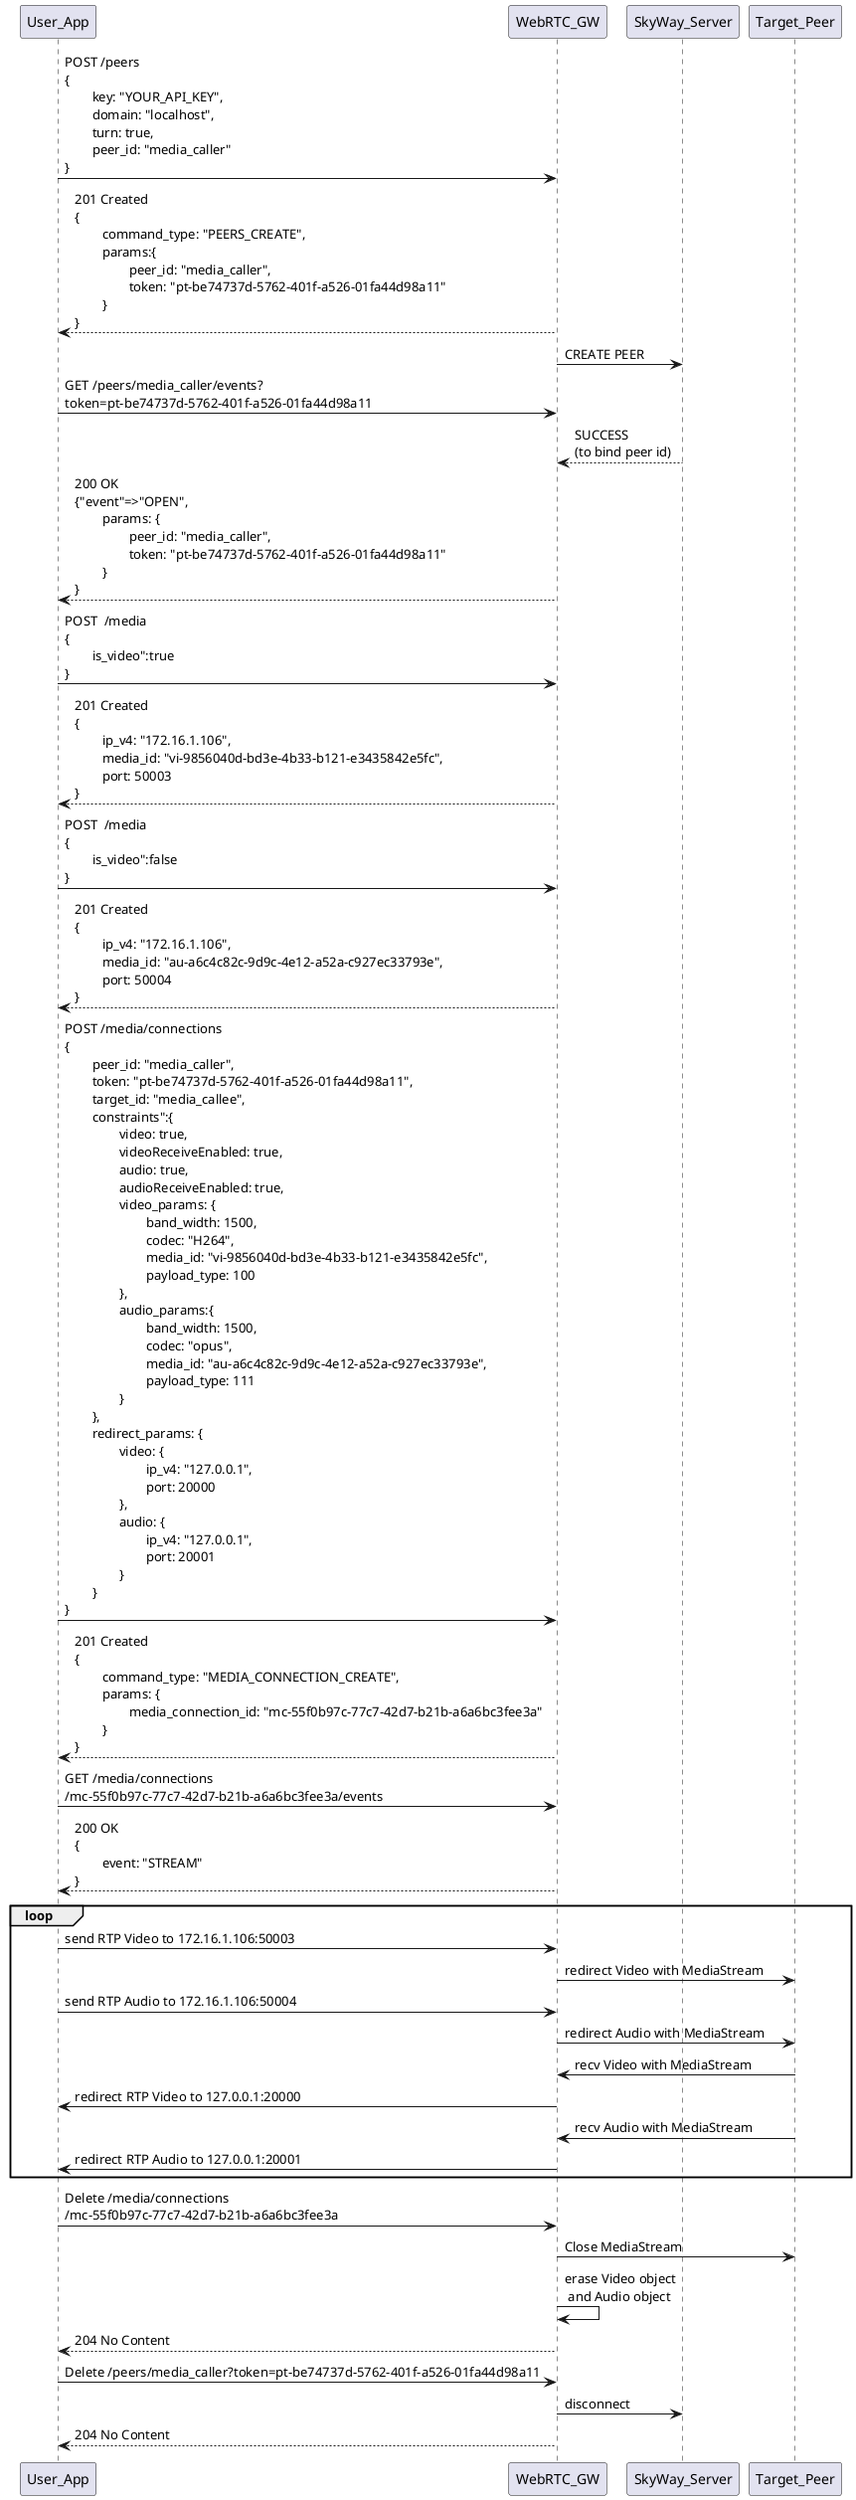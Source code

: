 @startuml

User_App -> WebRTC_GW: POST /peers \n{\n\tkey: "YOUR_API_KEY",\n\tdomain: "localhost",\n\tturn: true,\n\tpeer_id: "media_caller"\n}
WebRTC_GW --> User_App: 201 Created\n{\n\tcommand_type: "PEERS_CREATE",\n\tparams:{\n\t\tpeer_id: "media_caller",\n\t\ttoken: "pt-be74737d-5762-401f-a526-01fa44d98a11"\n\t}\n}

WebRTC_GW -> SkyWay_Server: CREATE PEER
User_App -> WebRTC_GW: GET /peers/media_caller/events?\ntoken=pt-be74737d-5762-401f-a526-01fa44d98a11
SkyWay_Server --> WebRTC_GW: SUCCESS\n(to bind peer id)
WebRTC_GW --> User_App: 200 OK\n{"event"=>"OPEN",\n\tparams: {\n\t\tpeer_id: "media_caller", \n\t\ttoken: "pt-be74737d-5762-401f-a526-01fa44d98a11"\n\t}\n}

User_App -> WebRTC_GW: POST  /media \n{\n\tis_video":true\n}
WebRTC_GW --> User_App: 201 Created\n{\n\tip_v4: "172.16.1.106",\n\tmedia_id: "vi-9856040d-bd3e-4b33-b121-e3435842e5fc",\n\tport: 50003\n}

User_App -> WebRTC_GW: POST  /media \n{\n\tis_video":false\n}
WebRTC_GW --> User_App: 201 Created\n{\n\tip_v4: "172.16.1.106",\n\tmedia_id: "au-a6c4c82c-9d9c-4e12-a52a-c927ec33793e",\n\tport: 50004\n}

User_App -> WebRTC_GW: POST /media/connections \n{\n\tpeer_id: "media_caller",\n\ttoken: "pt-be74737d-5762-401f-a526-01fa44d98a11",\n\ttarget_id: "media_callee",\n\tconstraints":{\n\t\tvideo: true,\n\t\tvideoReceiveEnabled: true,\n\t\taudio: true,\n\t\taudioReceiveEnabled: true,\n\t\tvideo_params: {\n\t\t\tband_width: 1500,\n\t\t\tcodec: "H264",\n\t\t\tmedia_id: "vi-9856040d-bd3e-4b33-b121-e3435842e5fc",\n\t\t\tpayload_type: 100\n\t\t},\n\t\taudio_params:{\n\t\t\tband_width: 1500,\n\t\t\tcodec: "opus",\n\t\t\tmedia_id: "au-a6c4c82c-9d9c-4e12-a52a-c927ec33793e",\n\t\t\tpayload_type: 111\n\t\t}\n\t},\n\tredirect_params: {\n\t\tvideo: {\n\t\t\tip_v4: "127.0.0.1",\n\t\t\tport: 20000\n\t\t},\n\t\taudio: {\n\t\t\tip_v4: "127.0.0.1",\n\t\t\tport: 20001\n\t\t}\n\t}\n}
WebRTC_GW --> User_App: 201 Created\n{\n\tcommand_type: "MEDIA_CONNECTION_CREATE",\n\tparams: {\n\t\tmedia_connection_id: "mc-55f0b97c-77c7-42d7-b21b-a6a6bc3fee3a"\n\t}\n}

User_App -> WebRTC_GW: GET /media/connections\n/mc-55f0b97c-77c7-42d7-b21b-a6a6bc3fee3a/events
WebRTC_GW --> User_App: 200 OK\n{\n\tevent: "STREAM"\n}

loop
User_App -> WebRTC_GW: send RTP Video to 172.16.1.106:50003
WebRTC_GW -> Target_Peer: redirect Video with MediaStream
User_App -> WebRTC_GW: send RTP Audio to 172.16.1.106:50004
WebRTC_GW -> Target_Peer: redirect Audio with MediaStream
Target_Peer -> WebRTC_GW: recv Video with MediaStream
WebRTC_GW -> User_App: redirect RTP Video to 127.0.0.1:20000
Target_Peer -> WebRTC_GW: recv Audio with MediaStream
WebRTC_GW -> User_App: redirect RTP Audio to 127.0.0.1:20001
end

User_App -> WebRTC_GW: Delete /media/connections\n/mc-55f0b97c-77c7-42d7-b21b-a6a6bc3fee3a
WebRTC_GW -> Target_Peer: Close MediaStream
WebRTC_GW -> WebRTC_GW: erase Video object\n and Audio object
WebRTC_GW --> User_App: 204 No Content
User_App -> WebRTC_GW: Delete /peers/media_caller?token=pt-be74737d-5762-401f-a526-01fa44d98a11
WebRTC_GW -> SkyWay_Server: disconnect
WebRTC_GW --> User_App: 204 No Content
@enduml
